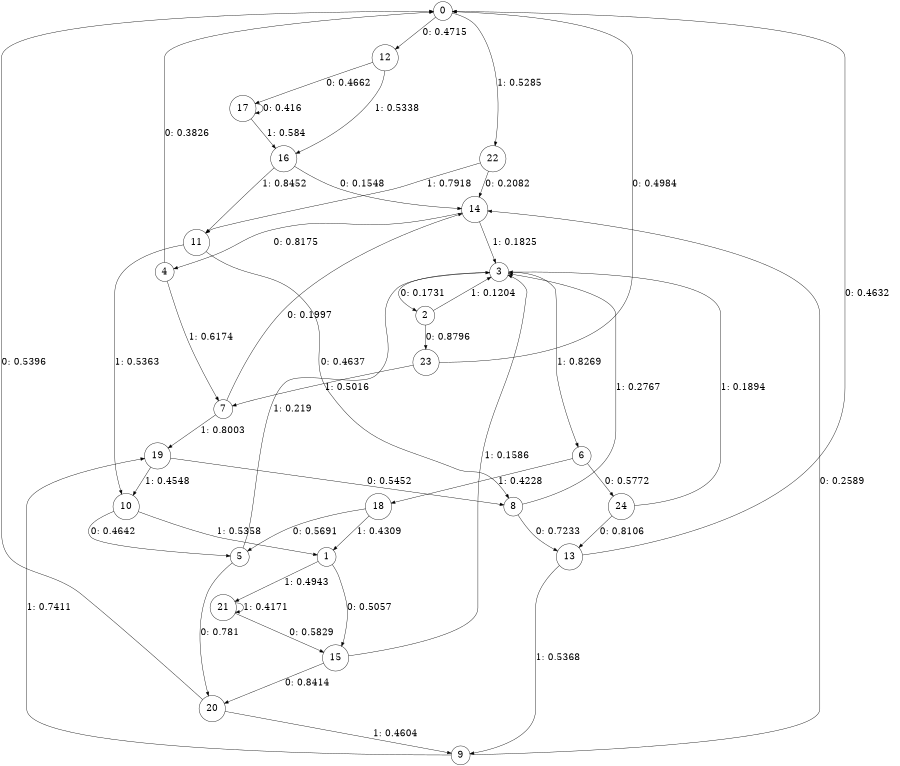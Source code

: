 digraph "ch12faceL6" {
size = "6,8.5";
ratio = "fill";
node [shape = circle];
node [fontsize = 24];
edge [fontsize = 24];
0 -> 12 [label = "0: 0.4715   "];
0 -> 22 [label = "1: 0.5285   "];
1 -> 15 [label = "0: 0.5057   "];
1 -> 21 [label = "1: 0.4943   "];
2 -> 23 [label = "0: 0.8796   "];
2 -> 3 [label = "1: 0.1204   "];
3 -> 2 [label = "0: 0.1731   "];
3 -> 6 [label = "1: 0.8269   "];
4 -> 0 [label = "0: 0.3826   "];
4 -> 7 [label = "1: 0.6174   "];
5 -> 20 [label = "0: 0.781    "];
5 -> 3 [label = "1: 0.219    "];
6 -> 24 [label = "0: 0.5772   "];
6 -> 18 [label = "1: 0.4228   "];
7 -> 14 [label = "0: 0.1997   "];
7 -> 19 [label = "1: 0.8003   "];
8 -> 13 [label = "0: 0.7233   "];
8 -> 3 [label = "1: 0.2767   "];
9 -> 14 [label = "0: 0.2589   "];
9 -> 19 [label = "1: 0.7411   "];
10 -> 5 [label = "0: 0.4642   "];
10 -> 1 [label = "1: 0.5358   "];
11 -> 8 [label = "0: 0.4637   "];
11 -> 10 [label = "1: 0.5363   "];
12 -> 17 [label = "0: 0.4662   "];
12 -> 16 [label = "1: 0.5338   "];
13 -> 0 [label = "0: 0.4632   "];
13 -> 9 [label = "1: 0.5368   "];
14 -> 4 [label = "0: 0.8175   "];
14 -> 3 [label = "1: 0.1825   "];
15 -> 20 [label = "0: 0.8414   "];
15 -> 3 [label = "1: 0.1586   "];
16 -> 14 [label = "0: 0.1548   "];
16 -> 11 [label = "1: 0.8452   "];
17 -> 17 [label = "0: 0.416    "];
17 -> 16 [label = "1: 0.584    "];
18 -> 5 [label = "0: 0.5691   "];
18 -> 1 [label = "1: 0.4309   "];
19 -> 8 [label = "0: 0.5452   "];
19 -> 10 [label = "1: 0.4548   "];
20 -> 0 [label = "0: 0.5396   "];
20 -> 9 [label = "1: 0.4604   "];
21 -> 15 [label = "0: 0.5829   "];
21 -> 21 [label = "1: 0.4171   "];
22 -> 14 [label = "0: 0.2082   "];
22 -> 11 [label = "1: 0.7918   "];
23 -> 0 [label = "0: 0.4984   "];
23 -> 7 [label = "1: 0.5016   "];
24 -> 13 [label = "0: 0.8106   "];
24 -> 3 [label = "1: 0.1894   "];
}